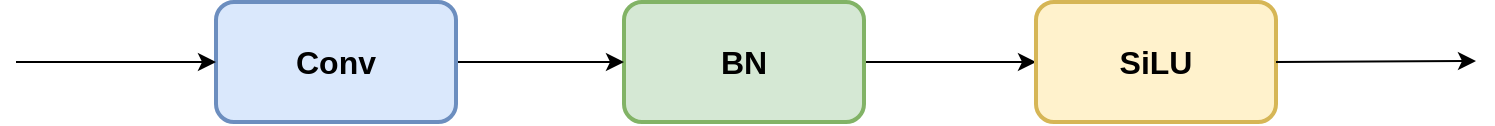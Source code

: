 <mxfile version="20.8.23" type="github">
  <diagram name="第 1 页" id="CpVOXI4tYz6ggOoA7YXH">
    <mxGraphModel dx="998" dy="591" grid="1" gridSize="10" guides="1" tooltips="1" connect="1" arrows="1" fold="1" page="1" pageScale="1" pageWidth="827" pageHeight="1169" math="0" shadow="0">
      <root>
        <mxCell id="0" />
        <mxCell id="1" parent="0" />
        <mxCell id="x1cKCTvtY_YfGjDLlmrA-5" style="edgeStyle=orthogonalEdgeStyle;rounded=0;orthogonalLoop=1;jettySize=auto;html=1;entryX=0;entryY=0.5;entryDx=0;entryDy=0;" parent="1" source="x1cKCTvtY_YfGjDLlmrA-1" target="x1cKCTvtY_YfGjDLlmrA-3" edge="1">
          <mxGeometry relative="1" as="geometry" />
        </mxCell>
        <mxCell id="x1cKCTvtY_YfGjDLlmrA-1" value="&lt;font style=&quot;font-size: 16px;&quot;&gt;&lt;b&gt;BN&lt;/b&gt;&lt;/font&gt;" style="rounded=1;whiteSpace=wrap;html=1;fillColor=#d5e8d4;strokeColor=#82b366;strokeWidth=2;" parent="1" vertex="1">
          <mxGeometry x="354" y="610" width="120" height="60" as="geometry" />
        </mxCell>
        <mxCell id="x1cKCTvtY_YfGjDLlmrA-4" style="edgeStyle=orthogonalEdgeStyle;rounded=0;orthogonalLoop=1;jettySize=auto;html=1;entryX=0;entryY=0.5;entryDx=0;entryDy=0;" parent="1" source="x1cKCTvtY_YfGjDLlmrA-2" target="x1cKCTvtY_YfGjDLlmrA-1" edge="1">
          <mxGeometry relative="1" as="geometry" />
        </mxCell>
        <mxCell id="x1cKCTvtY_YfGjDLlmrA-2" value="&lt;font style=&quot;font-size: 16px;&quot;&gt;&lt;b&gt;Conv&lt;/b&gt;&lt;/font&gt;" style="rounded=1;whiteSpace=wrap;html=1;fillColor=#dae8fc;strokeColor=#6c8ebf;strokeWidth=2;" parent="1" vertex="1">
          <mxGeometry x="150" y="610" width="120" height="60" as="geometry" />
        </mxCell>
        <mxCell id="x1cKCTvtY_YfGjDLlmrA-3" value="&lt;font style=&quot;font-size: 16px;&quot;&gt;&lt;b&gt;SiLU&lt;/b&gt;&lt;/font&gt;" style="rounded=1;whiteSpace=wrap;html=1;fillColor=#fff2cc;strokeColor=#d6b656;strokeWidth=2;" parent="1" vertex="1">
          <mxGeometry x="560" y="610" width="120" height="60" as="geometry" />
        </mxCell>
        <mxCell id="x1cKCTvtY_YfGjDLlmrA-6" value="" style="endArrow=classic;html=1;rounded=0;entryX=0;entryY=0.5;entryDx=0;entryDy=0;" parent="1" target="x1cKCTvtY_YfGjDLlmrA-2" edge="1">
          <mxGeometry width="50" height="50" relative="1" as="geometry">
            <mxPoint x="50" y="640" as="sourcePoint" />
            <mxPoint x="-10" y="700" as="targetPoint" />
          </mxGeometry>
        </mxCell>
        <mxCell id="x1cKCTvtY_YfGjDLlmrA-7" value="" style="endArrow=classic;html=1;rounded=0;entryX=0;entryY=0.5;entryDx=0;entryDy=0;exitX=1;exitY=0.5;exitDx=0;exitDy=0;" parent="1" source="x1cKCTvtY_YfGjDLlmrA-3" edge="1">
          <mxGeometry width="50" height="50" relative="1" as="geometry">
            <mxPoint x="720" y="639.5" as="sourcePoint" />
            <mxPoint x="780" y="639.5" as="targetPoint" />
          </mxGeometry>
        </mxCell>
      </root>
    </mxGraphModel>
  </diagram>
</mxfile>
